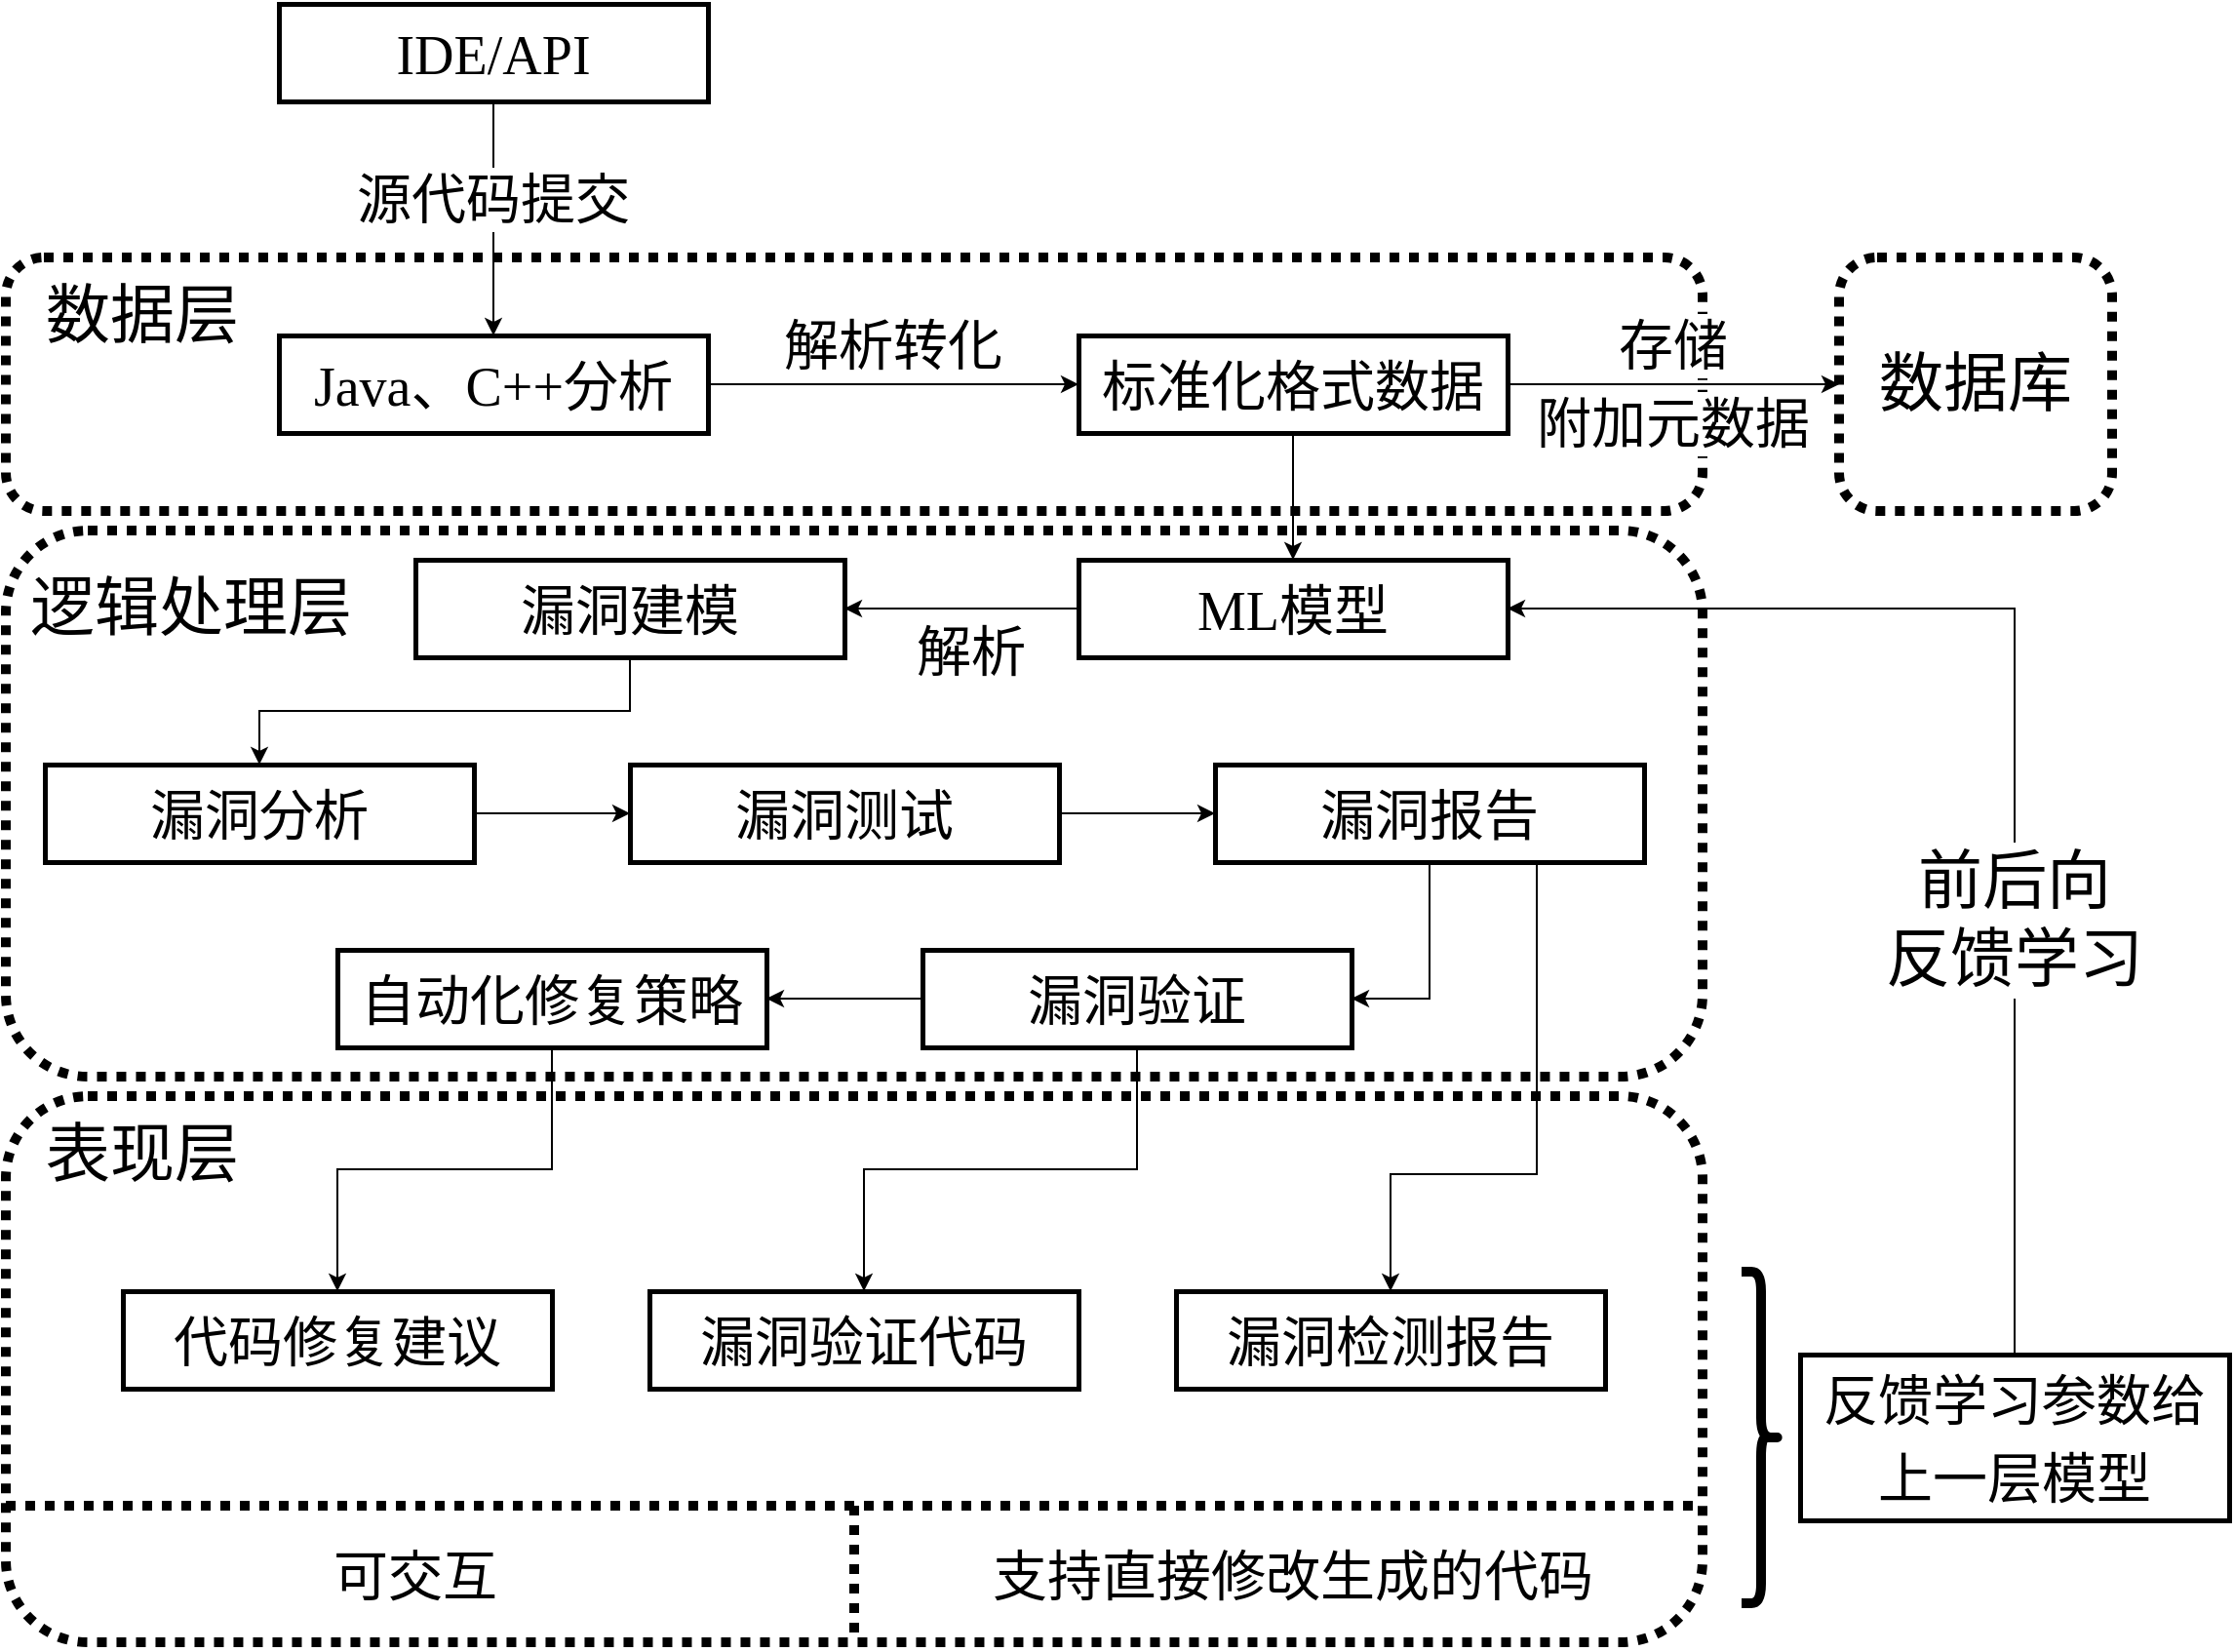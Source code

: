 <mxfile version="24.3.1" type="github">
  <diagram name="第 1 页" id="xx-fUKgQVGqsyc7XwQPO">
    <mxGraphModel dx="973" dy="700" grid="1" gridSize="10" guides="1" tooltips="1" connect="1" arrows="1" fold="1" page="1" pageScale="1" pageWidth="827" pageHeight="1169" math="0" shadow="0">
      <root>
        <mxCell id="0" />
        <mxCell id="1" parent="0" />
        <mxCell id="zIxQJg02RTwEDSs-chEC-2" value="" style="rounded=1;whiteSpace=wrap;html=1;fillColor=none;strokeWidth=5;dashed=1;dashPattern=1 1;" vertex="1" parent="1">
          <mxGeometry x="30" y="190" width="870" height="130" as="geometry" />
        </mxCell>
        <mxCell id="zIxQJg02RTwEDSs-chEC-3" value="数据层" style="text;html=1;align=center;verticalAlign=middle;whiteSpace=wrap;rounded=0;fontFamily=宋体;fontSize=33;" vertex="1" parent="1">
          <mxGeometry x="40" y="210" width="120" height="20" as="geometry" />
        </mxCell>
        <mxCell id="zIxQJg02RTwEDSs-chEC-11" style="edgeStyle=orthogonalEdgeStyle;rounded=0;orthogonalLoop=1;jettySize=auto;html=1;entryX=0.5;entryY=0;entryDx=0;entryDy=0;" edge="1" parent="1" source="zIxQJg02RTwEDSs-chEC-6" target="zIxQJg02RTwEDSs-chEC-7">
          <mxGeometry relative="1" as="geometry" />
        </mxCell>
        <mxCell id="zIxQJg02RTwEDSs-chEC-6" value="&lt;font style=&quot;font-size: 28px;&quot;&gt;IDE/API&lt;/font&gt;" style="rounded=0;whiteSpace=wrap;html=1;fillColor=none;strokeWidth=2.5;fontFamily=Times New Roman;fontSize=33;" vertex="1" parent="1">
          <mxGeometry x="170" y="60" width="220" height="50" as="geometry" />
        </mxCell>
        <mxCell id="zIxQJg02RTwEDSs-chEC-12" style="edgeStyle=orthogonalEdgeStyle;rounded=0;orthogonalLoop=1;jettySize=auto;html=1;entryX=0;entryY=0.5;entryDx=0;entryDy=0;" edge="1" parent="1" source="zIxQJg02RTwEDSs-chEC-7" target="zIxQJg02RTwEDSs-chEC-8">
          <mxGeometry relative="1" as="geometry" />
        </mxCell>
        <mxCell id="zIxQJg02RTwEDSs-chEC-7" value="&lt;span style=&quot;font-size: 28px;&quot;&gt;Java、C++分析&lt;/span&gt;" style="rounded=0;whiteSpace=wrap;html=1;fillColor=none;strokeWidth=2.5;fontFamily=Times New Roman;fontSize=33;" vertex="1" parent="1">
          <mxGeometry x="170" y="230" width="220" height="50" as="geometry" />
        </mxCell>
        <mxCell id="zIxQJg02RTwEDSs-chEC-13" style="edgeStyle=orthogonalEdgeStyle;rounded=0;orthogonalLoop=1;jettySize=auto;html=1;entryX=0;entryY=0.5;entryDx=0;entryDy=0;exitX=1;exitY=0.5;exitDx=0;exitDy=0;" edge="1" parent="1" source="zIxQJg02RTwEDSs-chEC-8" target="zIxQJg02RTwEDSs-chEC-9">
          <mxGeometry relative="1" as="geometry">
            <mxPoint x="810" y="255" as="sourcePoint" />
          </mxGeometry>
        </mxCell>
        <mxCell id="zIxQJg02RTwEDSs-chEC-38" style="edgeStyle=orthogonalEdgeStyle;rounded=0;orthogonalLoop=1;jettySize=auto;html=1;entryX=0.5;entryY=0;entryDx=0;entryDy=0;" edge="1" parent="1" source="zIxQJg02RTwEDSs-chEC-8" target="zIxQJg02RTwEDSs-chEC-21">
          <mxGeometry relative="1" as="geometry" />
        </mxCell>
        <mxCell id="zIxQJg02RTwEDSs-chEC-8" value="&lt;span style=&quot;font-size: 28px;&quot;&gt;标准化格式数据&lt;/span&gt;" style="rounded=0;whiteSpace=wrap;html=1;fillColor=none;strokeWidth=2.5;fontFamily=Times New Roman;fontSize=33;" vertex="1" parent="1">
          <mxGeometry x="580" y="230" width="220" height="50" as="geometry" />
        </mxCell>
        <mxCell id="zIxQJg02RTwEDSs-chEC-9" value="" style="rounded=1;whiteSpace=wrap;html=1;fillColor=none;strokeWidth=5;dashed=1;dashPattern=1 1;" vertex="1" parent="1">
          <mxGeometry x="970" y="190" width="140" height="130" as="geometry" />
        </mxCell>
        <mxCell id="zIxQJg02RTwEDSs-chEC-10" value="数据库" style="text;html=1;align=center;verticalAlign=middle;whiteSpace=wrap;rounded=0;fontFamily=宋体;fontSize=33;" vertex="1" parent="1">
          <mxGeometry x="980" y="245" width="120" height="20" as="geometry" />
        </mxCell>
        <mxCell id="zIxQJg02RTwEDSs-chEC-14" value="源代码提交" style="text;html=1;align=center;verticalAlign=middle;whiteSpace=wrap;rounded=0;fontFamily=宋体;fontSize=28;labelBackgroundColor=default;" vertex="1" parent="1">
          <mxGeometry x="195" y="150" width="170" height="20" as="geometry" />
        </mxCell>
        <mxCell id="zIxQJg02RTwEDSs-chEC-15" value="解析转化" style="text;html=1;align=center;verticalAlign=middle;whiteSpace=wrap;rounded=0;fontFamily=宋体;fontSize=28;" vertex="1" parent="1">
          <mxGeometry x="400" y="225" width="170" height="20" as="geometry" />
        </mxCell>
        <mxCell id="zIxQJg02RTwEDSs-chEC-17" value="存储" style="text;html=1;align=center;verticalAlign=middle;whiteSpace=wrap;rounded=0;fontFamily=宋体;fontSize=28;labelBackgroundColor=default;" vertex="1" parent="1">
          <mxGeometry x="800" y="225" width="170" height="20" as="geometry" />
        </mxCell>
        <mxCell id="zIxQJg02RTwEDSs-chEC-18" value="附加元数据" style="text;html=1;align=center;verticalAlign=middle;whiteSpace=wrap;rounded=0;fontFamily=宋体;fontSize=28;labelBackgroundColor=default;" vertex="1" parent="1">
          <mxGeometry x="800" y="265" width="170" height="20" as="geometry" />
        </mxCell>
        <mxCell id="zIxQJg02RTwEDSs-chEC-37" value="" style="rounded=1;whiteSpace=wrap;html=1;fillColor=none;strokeWidth=5;dashed=1;dashPattern=1 1;" vertex="1" parent="1">
          <mxGeometry x="30" y="620" width="870" height="280" as="geometry" />
        </mxCell>
        <mxCell id="zIxQJg02RTwEDSs-chEC-39" value="" style="group" vertex="1" connectable="0" parent="1">
          <mxGeometry x="30" y="330" width="870" height="280" as="geometry" />
        </mxCell>
        <mxCell id="zIxQJg02RTwEDSs-chEC-19" value="" style="rounded=1;whiteSpace=wrap;html=1;fillColor=none;strokeWidth=5;dashed=1;dashPattern=1 1;" vertex="1" parent="zIxQJg02RTwEDSs-chEC-39">
          <mxGeometry width="870" height="280" as="geometry" />
        </mxCell>
        <mxCell id="zIxQJg02RTwEDSs-chEC-20" value="逻辑处理层" style="text;html=1;align=center;verticalAlign=middle;whiteSpace=wrap;rounded=0;fontFamily=宋体;fontSize=33;" vertex="1" parent="zIxQJg02RTwEDSs-chEC-39">
          <mxGeometry x="10" y="30" width="170" height="20" as="geometry" />
        </mxCell>
        <mxCell id="zIxQJg02RTwEDSs-chEC-28" style="edgeStyle=orthogonalEdgeStyle;rounded=0;orthogonalLoop=1;jettySize=auto;html=1;entryX=1;entryY=0.5;entryDx=0;entryDy=0;" edge="1" parent="zIxQJg02RTwEDSs-chEC-39" source="zIxQJg02RTwEDSs-chEC-21" target="zIxQJg02RTwEDSs-chEC-22">
          <mxGeometry relative="1" as="geometry" />
        </mxCell>
        <mxCell id="zIxQJg02RTwEDSs-chEC-21" value="&lt;span style=&quot;font-size: 28px;&quot;&gt;ML模型&lt;/span&gt;" style="rounded=0;whiteSpace=wrap;html=1;fillColor=none;strokeWidth=2.5;fontFamily=Times New Roman;fontSize=33;" vertex="1" parent="zIxQJg02RTwEDSs-chEC-39">
          <mxGeometry x="550" y="15" width="220" height="50" as="geometry" />
        </mxCell>
        <mxCell id="zIxQJg02RTwEDSs-chEC-29" style="edgeStyle=orthogonalEdgeStyle;rounded=0;orthogonalLoop=1;jettySize=auto;html=1;entryX=0.5;entryY=0;entryDx=0;entryDy=0;" edge="1" parent="zIxQJg02RTwEDSs-chEC-39" source="zIxQJg02RTwEDSs-chEC-22" target="zIxQJg02RTwEDSs-chEC-23">
          <mxGeometry relative="1" as="geometry" />
        </mxCell>
        <mxCell id="zIxQJg02RTwEDSs-chEC-22" value="&lt;span style=&quot;font-size: 28px;&quot;&gt;漏洞建模&lt;/span&gt;" style="rounded=0;whiteSpace=wrap;html=1;fillColor=none;strokeWidth=2.5;fontFamily=Times New Roman;fontSize=33;" vertex="1" parent="zIxQJg02RTwEDSs-chEC-39">
          <mxGeometry x="210" y="15" width="220" height="50" as="geometry" />
        </mxCell>
        <mxCell id="zIxQJg02RTwEDSs-chEC-30" style="edgeStyle=orthogonalEdgeStyle;rounded=0;orthogonalLoop=1;jettySize=auto;html=1;entryX=0;entryY=0.5;entryDx=0;entryDy=0;" edge="1" parent="zIxQJg02RTwEDSs-chEC-39" source="zIxQJg02RTwEDSs-chEC-23" target="zIxQJg02RTwEDSs-chEC-24">
          <mxGeometry relative="1" as="geometry" />
        </mxCell>
        <mxCell id="zIxQJg02RTwEDSs-chEC-23" value="&lt;span style=&quot;font-size: 28px;&quot;&gt;漏洞分析&lt;/span&gt;" style="rounded=0;whiteSpace=wrap;html=1;fillColor=none;strokeWidth=2.5;fontFamily=Times New Roman;fontSize=33;" vertex="1" parent="zIxQJg02RTwEDSs-chEC-39">
          <mxGeometry x="20" y="120" width="220" height="50" as="geometry" />
        </mxCell>
        <mxCell id="zIxQJg02RTwEDSs-chEC-31" value="" style="edgeStyle=orthogonalEdgeStyle;rounded=0;orthogonalLoop=1;jettySize=auto;html=1;" edge="1" parent="zIxQJg02RTwEDSs-chEC-39" source="zIxQJg02RTwEDSs-chEC-24" target="zIxQJg02RTwEDSs-chEC-25">
          <mxGeometry relative="1" as="geometry" />
        </mxCell>
        <mxCell id="zIxQJg02RTwEDSs-chEC-24" value="&lt;span style=&quot;font-size: 28px;&quot;&gt;漏洞测试&lt;/span&gt;" style="rounded=0;whiteSpace=wrap;html=1;fillColor=none;strokeWidth=2.5;fontFamily=Times New Roman;fontSize=33;" vertex="1" parent="zIxQJg02RTwEDSs-chEC-39">
          <mxGeometry x="320" y="120" width="220" height="50" as="geometry" />
        </mxCell>
        <mxCell id="zIxQJg02RTwEDSs-chEC-32" style="edgeStyle=orthogonalEdgeStyle;rounded=0;orthogonalLoop=1;jettySize=auto;html=1;entryX=1;entryY=0.5;entryDx=0;entryDy=0;" edge="1" parent="zIxQJg02RTwEDSs-chEC-39" source="zIxQJg02RTwEDSs-chEC-25" target="zIxQJg02RTwEDSs-chEC-26">
          <mxGeometry relative="1" as="geometry" />
        </mxCell>
        <mxCell id="zIxQJg02RTwEDSs-chEC-25" value="&lt;span style=&quot;font-size: 28px;&quot;&gt;漏洞报告&lt;/span&gt;" style="rounded=0;whiteSpace=wrap;html=1;fillColor=none;strokeWidth=2.5;fontFamily=Times New Roman;fontSize=33;" vertex="1" parent="zIxQJg02RTwEDSs-chEC-39">
          <mxGeometry x="620" y="120" width="220" height="50" as="geometry" />
        </mxCell>
        <mxCell id="zIxQJg02RTwEDSs-chEC-33" style="edgeStyle=orthogonalEdgeStyle;rounded=0;orthogonalLoop=1;jettySize=auto;html=1;entryX=1;entryY=0.5;entryDx=0;entryDy=0;" edge="1" parent="zIxQJg02RTwEDSs-chEC-39" source="zIxQJg02RTwEDSs-chEC-26" target="zIxQJg02RTwEDSs-chEC-27">
          <mxGeometry relative="1" as="geometry" />
        </mxCell>
        <mxCell id="zIxQJg02RTwEDSs-chEC-26" value="&lt;span style=&quot;font-size: 28px;&quot;&gt;漏洞验证&lt;/span&gt;" style="rounded=0;whiteSpace=wrap;html=1;fillColor=none;strokeWidth=2.5;fontFamily=Times New Roman;fontSize=33;" vertex="1" parent="zIxQJg02RTwEDSs-chEC-39">
          <mxGeometry x="470" y="215" width="220" height="50" as="geometry" />
        </mxCell>
        <mxCell id="zIxQJg02RTwEDSs-chEC-27" value="&lt;span style=&quot;font-size: 28px;&quot;&gt;自动化修复策略&lt;/span&gt;" style="rounded=0;whiteSpace=wrap;html=1;fillColor=none;strokeWidth=2.5;fontFamily=Times New Roman;fontSize=33;" vertex="1" parent="zIxQJg02RTwEDSs-chEC-39">
          <mxGeometry x="170" y="215" width="220" height="50" as="geometry" />
        </mxCell>
        <mxCell id="zIxQJg02RTwEDSs-chEC-34" value="解析" style="text;html=1;align=center;verticalAlign=middle;whiteSpace=wrap;rounded=0;fontFamily=宋体;fontSize=28;" vertex="1" parent="zIxQJg02RTwEDSs-chEC-39">
          <mxGeometry x="410" y="52" width="170" height="20" as="geometry" />
        </mxCell>
        <mxCell id="zIxQJg02RTwEDSs-chEC-36" style="edgeStyle=orthogonalEdgeStyle;rounded=0;orthogonalLoop=1;jettySize=auto;html=1;exitX=0.5;exitY=1;exitDx=0;exitDy=0;" edge="1" parent="zIxQJg02RTwEDSs-chEC-39" source="zIxQJg02RTwEDSs-chEC-19" target="zIxQJg02RTwEDSs-chEC-19">
          <mxGeometry relative="1" as="geometry" />
        </mxCell>
        <mxCell id="zIxQJg02RTwEDSs-chEC-41" value="表现层" style="text;html=1;align=center;verticalAlign=middle;whiteSpace=wrap;rounded=0;fontFamily=宋体;fontSize=33;" vertex="1" parent="1">
          <mxGeometry x="40" y="640" width="120" height="20" as="geometry" />
        </mxCell>
        <mxCell id="zIxQJg02RTwEDSs-chEC-42" value="&lt;span style=&quot;font-size: 28px;&quot;&gt;漏洞检测报告&lt;/span&gt;" style="rounded=0;whiteSpace=wrap;html=1;fillColor=none;strokeWidth=2.5;fontFamily=Times New Roman;fontSize=33;" vertex="1" parent="1">
          <mxGeometry x="630" y="720" width="220" height="50" as="geometry" />
        </mxCell>
        <mxCell id="zIxQJg02RTwEDSs-chEC-43" value="&lt;span style=&quot;font-size: 28px;&quot;&gt;漏洞验证代码&lt;/span&gt;" style="rounded=0;whiteSpace=wrap;html=1;fillColor=none;strokeWidth=2.5;fontFamily=Times New Roman;fontSize=33;" vertex="1" parent="1">
          <mxGeometry x="360" y="720" width="220" height="50" as="geometry" />
        </mxCell>
        <mxCell id="zIxQJg02RTwEDSs-chEC-44" value="&lt;span style=&quot;font-size: 28px;&quot;&gt;代码修复建议&lt;/span&gt;" style="rounded=0;whiteSpace=wrap;html=1;fillColor=none;strokeWidth=2.5;fontFamily=Times New Roman;fontSize=33;" vertex="1" parent="1">
          <mxGeometry x="90" y="720" width="220" height="50" as="geometry" />
        </mxCell>
        <mxCell id="zIxQJg02RTwEDSs-chEC-47" style="edgeStyle=orthogonalEdgeStyle;rounded=0;orthogonalLoop=1;jettySize=auto;html=1;exitX=0;exitY=0.75;exitDx=0;exitDy=0;entryX=1;entryY=0.75;entryDx=0;entryDy=0;strokeWidth=5;endArrow=none;endFill=0;dashed=1;dashPattern=1 1;" edge="1" parent="1" source="zIxQJg02RTwEDSs-chEC-37" target="zIxQJg02RTwEDSs-chEC-37">
          <mxGeometry relative="1" as="geometry">
            <Array as="points">
              <mxPoint x="465" y="830" />
              <mxPoint x="465" y="830" />
            </Array>
          </mxGeometry>
        </mxCell>
        <mxCell id="zIxQJg02RTwEDSs-chEC-48" style="edgeStyle=orthogonalEdgeStyle;rounded=0;orthogonalLoop=1;jettySize=auto;html=1;entryX=0.5;entryY=1;entryDx=0;entryDy=0;strokeWidth=5;endArrow=none;endFill=0;dashed=1;dashPattern=1 1;" edge="1" parent="1" target="zIxQJg02RTwEDSs-chEC-37">
          <mxGeometry relative="1" as="geometry">
            <mxPoint x="465" y="830" as="sourcePoint" />
            <mxPoint x="910" y="840" as="targetPoint" />
            <Array as="points">
              <mxPoint x="465" y="870" />
              <mxPoint x="465" y="870" />
            </Array>
          </mxGeometry>
        </mxCell>
        <mxCell id="zIxQJg02RTwEDSs-chEC-49" value="&lt;span style=&quot;font-size: 28px;&quot;&gt;可交互&lt;/span&gt;" style="rounded=0;whiteSpace=wrap;html=1;fillColor=none;strokeWidth=2.5;fontFamily=Times New Roman;fontSize=33;strokeColor=none;" vertex="1" parent="1">
          <mxGeometry x="130" y="840" width="220" height="50" as="geometry" />
        </mxCell>
        <mxCell id="zIxQJg02RTwEDSs-chEC-50" value="&lt;span style=&quot;font-size: 28px;&quot;&gt;支持直接修改生成的代码&lt;/span&gt;" style="rounded=0;whiteSpace=wrap;html=1;fillColor=none;strokeWidth=2.5;fontFamily=Times New Roman;fontSize=33;strokeColor=none;" vertex="1" parent="1">
          <mxGeometry x="530" y="840" width="320" height="50" as="geometry" />
        </mxCell>
        <mxCell id="zIxQJg02RTwEDSs-chEC-51" value="" style="shape=curlyBracket;whiteSpace=wrap;html=1;rounded=1;flipH=1;labelPosition=right;verticalLabelPosition=middle;align=left;verticalAlign=middle;strokeWidth=5;" vertex="1" parent="1">
          <mxGeometry x="920" y="710" width="20" height="170" as="geometry" />
        </mxCell>
        <mxCell id="zIxQJg02RTwEDSs-chEC-53" style="edgeStyle=orthogonalEdgeStyle;rounded=0;orthogonalLoop=1;jettySize=auto;html=1;entryX=1;entryY=0.5;entryDx=0;entryDy=0;" edge="1" parent="1" source="zIxQJg02RTwEDSs-chEC-52" target="zIxQJg02RTwEDSs-chEC-21">
          <mxGeometry relative="1" as="geometry">
            <Array as="points">
              <mxPoint x="1060" y="370" />
            </Array>
          </mxGeometry>
        </mxCell>
        <mxCell id="zIxQJg02RTwEDSs-chEC-52" value="&lt;span style=&quot;font-size: 28px;&quot;&gt;反馈学习参数给上一层模型&lt;/span&gt;" style="rounded=0;whiteSpace=wrap;html=1;fillColor=none;strokeWidth=2.5;fontFamily=Times New Roman;fontSize=33;" vertex="1" parent="1">
          <mxGeometry x="950" y="752.5" width="220" height="85" as="geometry" />
        </mxCell>
        <mxCell id="zIxQJg02RTwEDSs-chEC-55" value="前后向&lt;br&gt;反馈学习" style="text;html=1;align=center;verticalAlign=middle;whiteSpace=wrap;rounded=0;fontFamily=宋体;fontSize=33;fillColor=default;" vertex="1" parent="1">
          <mxGeometry x="990" y="490" width="140" height="80" as="geometry" />
        </mxCell>
        <mxCell id="zIxQJg02RTwEDSs-chEC-57" style="edgeStyle=orthogonalEdgeStyle;rounded=0;orthogonalLoop=1;jettySize=auto;html=1;exitX=0.75;exitY=1;exitDx=0;exitDy=0;entryX=0.5;entryY=0;entryDx=0;entryDy=0;" edge="1" parent="1" source="zIxQJg02RTwEDSs-chEC-25" target="zIxQJg02RTwEDSs-chEC-42">
          <mxGeometry relative="1" as="geometry">
            <Array as="points">
              <mxPoint x="815" y="660" />
              <mxPoint x="740" y="660" />
            </Array>
          </mxGeometry>
        </mxCell>
        <mxCell id="zIxQJg02RTwEDSs-chEC-58" style="edgeStyle=orthogonalEdgeStyle;rounded=0;orthogonalLoop=1;jettySize=auto;html=1;" edge="1" parent="1" source="zIxQJg02RTwEDSs-chEC-26" target="zIxQJg02RTwEDSs-chEC-43">
          <mxGeometry relative="1" as="geometry" />
        </mxCell>
        <mxCell id="zIxQJg02RTwEDSs-chEC-59" style="edgeStyle=orthogonalEdgeStyle;rounded=0;orthogonalLoop=1;jettySize=auto;html=1;entryX=0.5;entryY=0;entryDx=0;entryDy=0;" edge="1" parent="1" source="zIxQJg02RTwEDSs-chEC-27" target="zIxQJg02RTwEDSs-chEC-44">
          <mxGeometry relative="1" as="geometry" />
        </mxCell>
      </root>
    </mxGraphModel>
  </diagram>
</mxfile>
